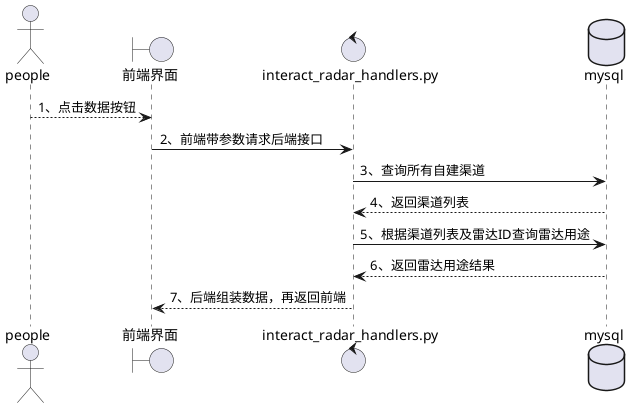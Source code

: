 @startuml
actor people as people
boundary 前端界面 as web
control interact_radar_handlers.py as handler
database mysql as mysql

people --> web:1、点击数据按钮
web ->handler:2、前端带参数请求后端接口
handler -> mysql:3、查询所有自建渠道
mysql -->handler:4、返回渠道列表
handler -> mysql:5、根据渠道列表及雷达ID查询雷达用途
mysql -->handler:6、返回雷达用途结果
handler -->web:7、后端组装数据，再返回前端

@enduml